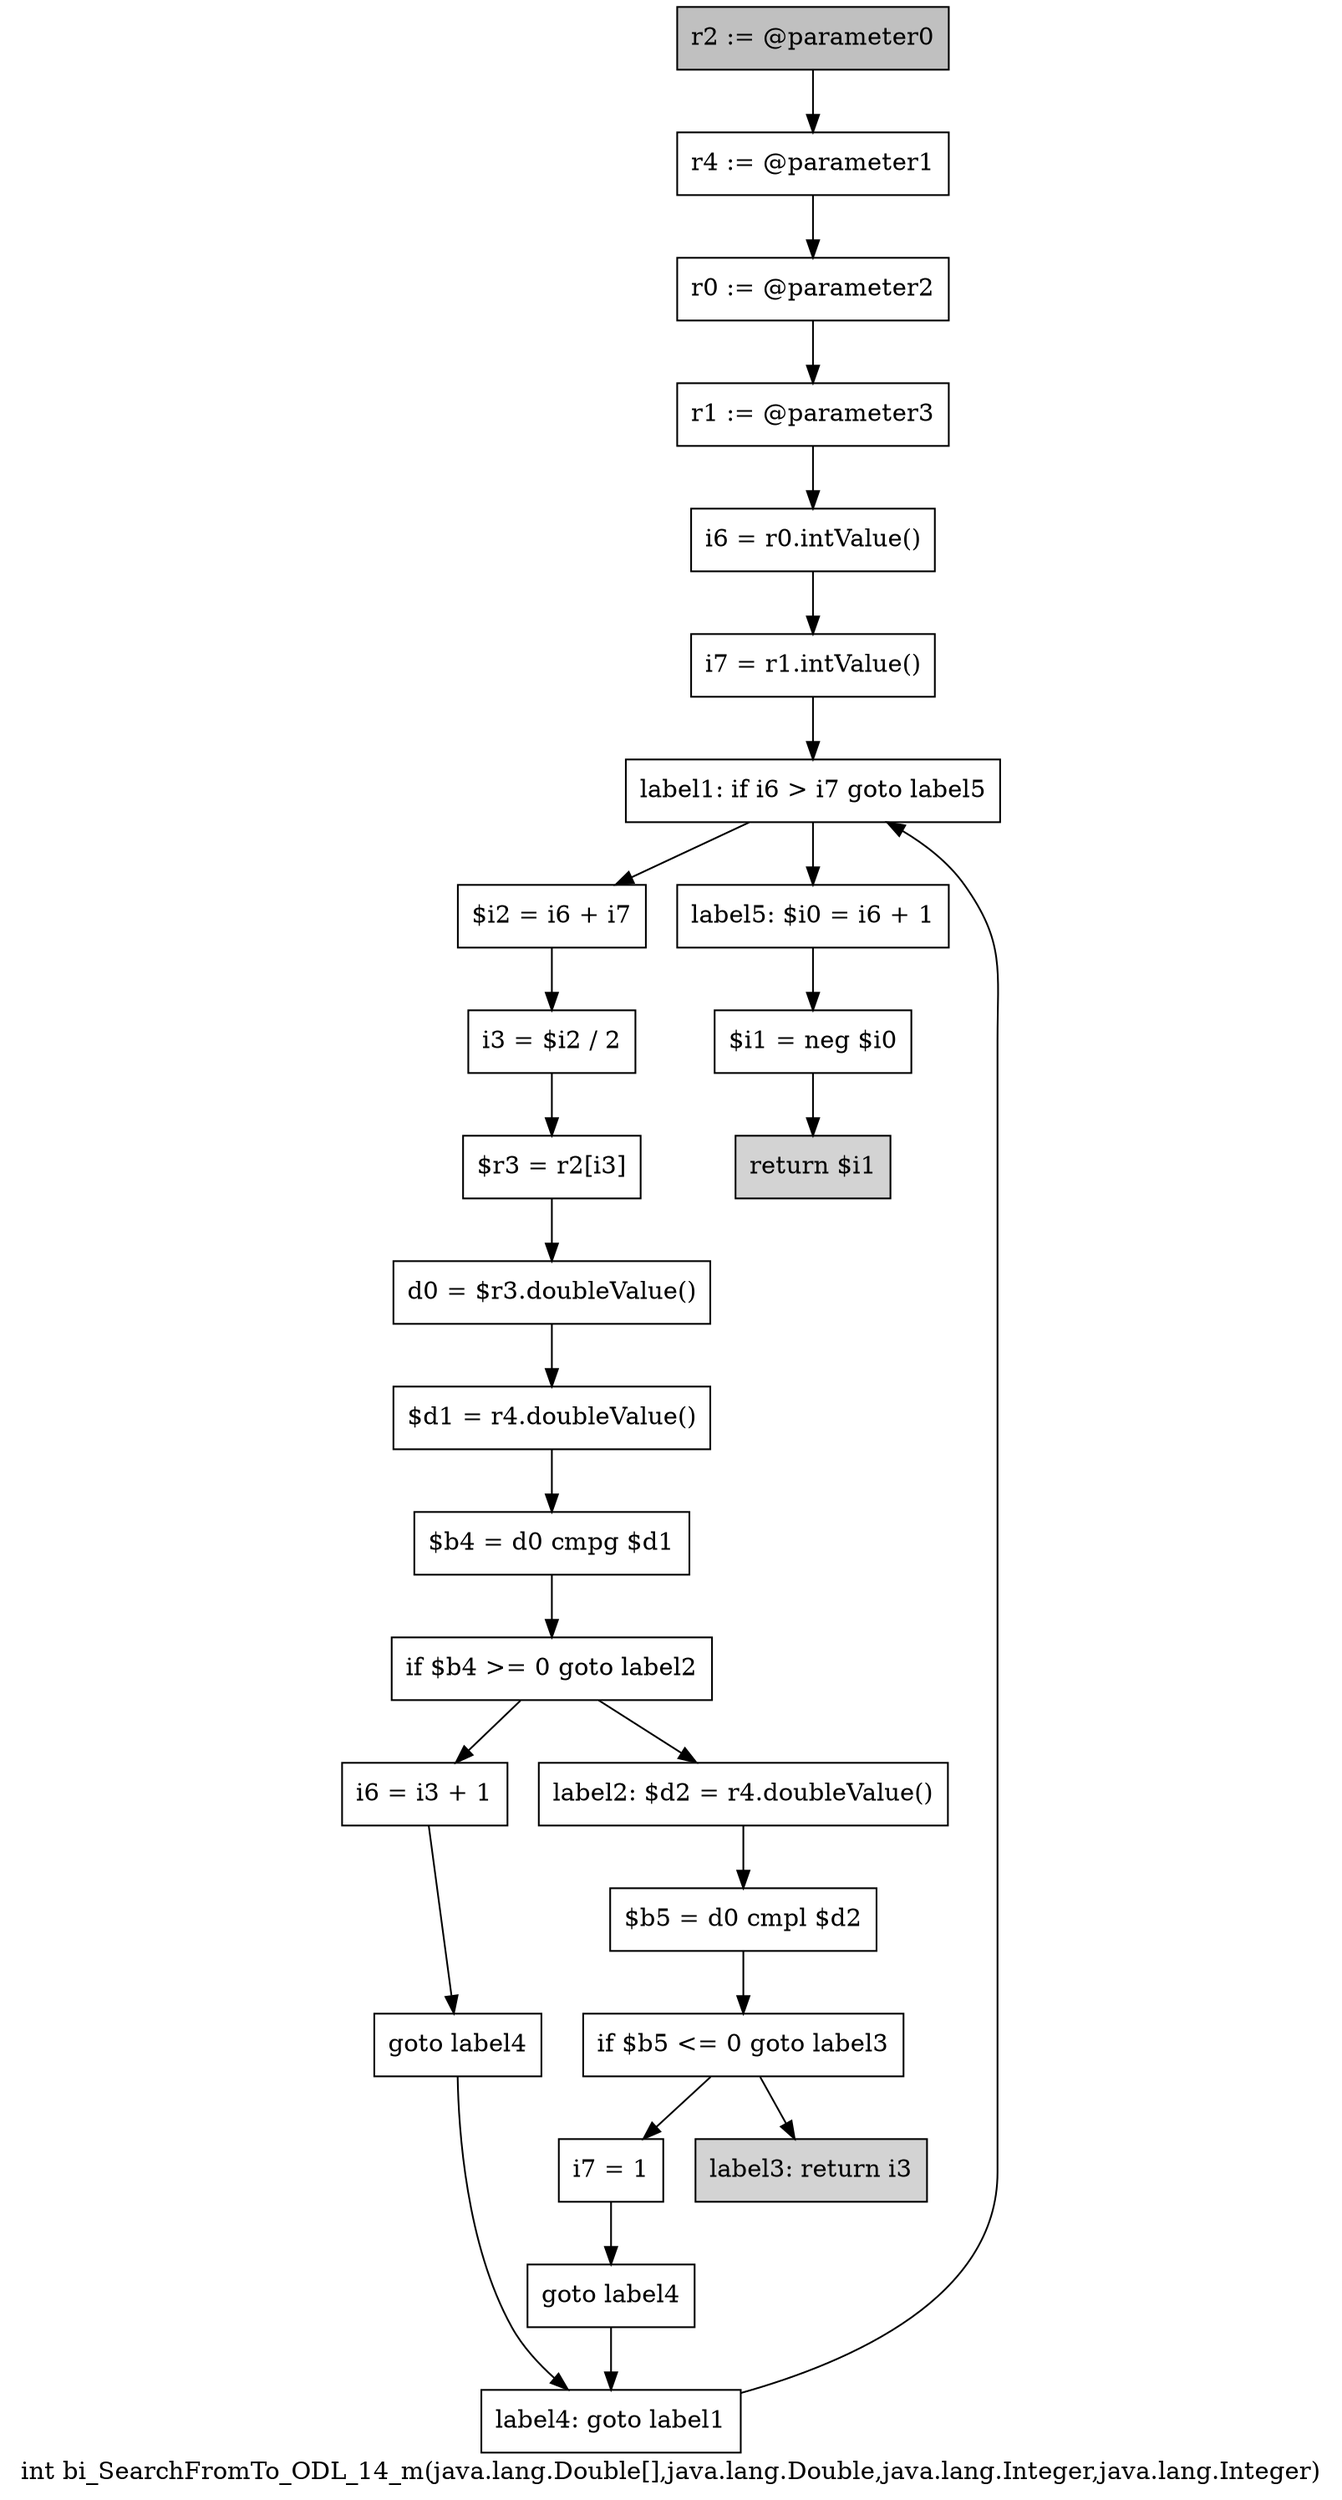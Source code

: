 digraph "int bi_SearchFromTo_ODL_14_m(java.lang.Double[],java.lang.Double,java.lang.Integer,java.lang.Integer)" {
    label="int bi_SearchFromTo_ODL_14_m(java.lang.Double[],java.lang.Double,java.lang.Integer,java.lang.Integer)";
    node [shape=box];
    "0" [style=filled,fillcolor=gray,label="r2 := @parameter0",];
    "1" [label="r4 := @parameter1",];
    "0"->"1";
    "2" [label="r0 := @parameter2",];
    "1"->"2";
    "3" [label="r1 := @parameter3",];
    "2"->"3";
    "4" [label="i6 = r0.intValue()",];
    "3"->"4";
    "5" [label="i7 = r1.intValue()",];
    "4"->"5";
    "6" [label="label1: if i6 > i7 goto label5",];
    "5"->"6";
    "7" [label="$i2 = i6 + i7",];
    "6"->"7";
    "23" [label="label5: $i0 = i6 + 1",];
    "6"->"23";
    "8" [label="i3 = $i2 / 2",];
    "7"->"8";
    "9" [label="$r3 = r2[i3]",];
    "8"->"9";
    "10" [label="d0 = $r3.doubleValue()",];
    "9"->"10";
    "11" [label="$d1 = r4.doubleValue()",];
    "10"->"11";
    "12" [label="$b4 = d0 cmpg $d1",];
    "11"->"12";
    "13" [label="if $b4 >= 0 goto label2",];
    "12"->"13";
    "14" [label="i6 = i3 + 1",];
    "13"->"14";
    "16" [label="label2: $d2 = r4.doubleValue()",];
    "13"->"16";
    "15" [label="goto label4",];
    "14"->"15";
    "22" [label="label4: goto label1",];
    "15"->"22";
    "17" [label="$b5 = d0 cmpl $d2",];
    "16"->"17";
    "18" [label="if $b5 <= 0 goto label3",];
    "17"->"18";
    "19" [label="i7 = 1",];
    "18"->"19";
    "21" [style=filled,fillcolor=lightgray,label="label3: return i3",];
    "18"->"21";
    "20" [label="goto label4",];
    "19"->"20";
    "20"->"22";
    "22"->"6";
    "24" [label="$i1 = neg $i0",];
    "23"->"24";
    "25" [style=filled,fillcolor=lightgray,label="return $i1",];
    "24"->"25";
}
